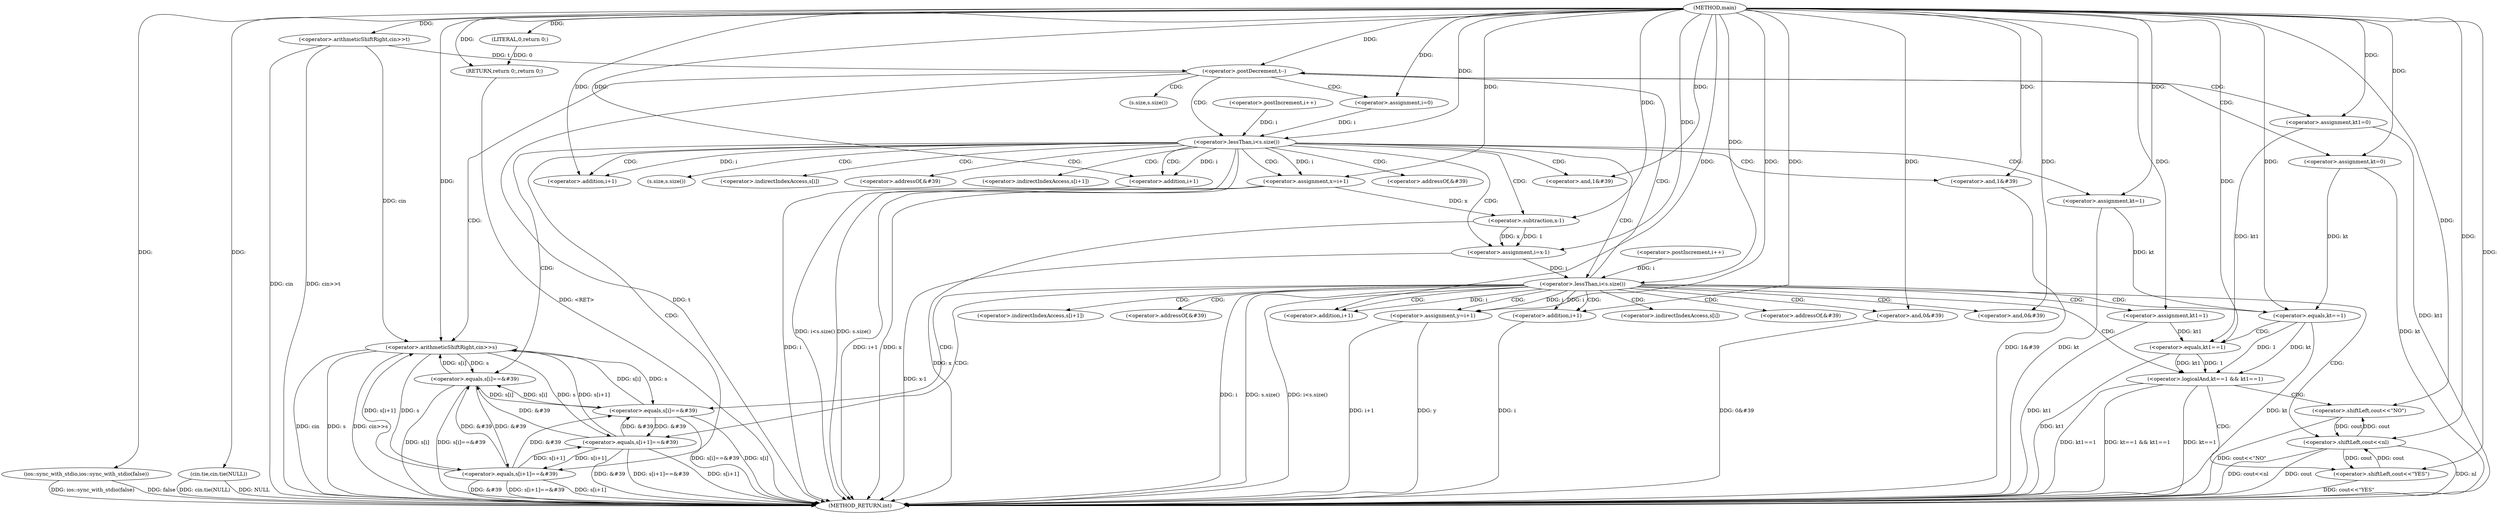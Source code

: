 digraph "main" {  
"1000101" [label = "(METHOD,main)" ]
"1000233" [label = "(METHOD_RETURN,int)" ]
"1000103" [label = "(ios::sync_with_stdio,ios::sync_with_stdio(false))" ]
"1000105" [label = "(cin.tie,cin.tie(NULL))" ]
"1000108" [label = "(<operator>.arithmeticShiftRight,cin>>t)" ]
"1000231" [label = "(RETURN,return 0;,return 0;)" ]
"1000112" [label = "(<operator>.postDecrement,t--)" ]
"1000232" [label = "(LITERAL,0,return 0;)" ]
"1000116" [label = "(<operator>.arithmeticShiftRight,cin>>s)" ]
"1000120" [label = "(<operator>.assignment,kt=0)" ]
"1000124" [label = "(<operator>.assignment,kt1=0)" ]
"1000228" [label = "(<operator>.shiftLeft,cout<<nl)" ]
"1000131" [label = "(<operator>.assignment,i=0)" ]
"1000134" [label = "(<operator>.lessThan,i<s.size())" ]
"1000172" [label = "(<operator>.assignment,i=x-1)" ]
"1000177" [label = "(<operator>.lessThan,i<s.size())" ]
"1000214" [label = "(<operator>.logicalAnd,kt==1 && kt1==1)" ]
"1000221" [label = "(<operator>.shiftLeft,cout<<\"NO\")" ]
"1000137" [label = "(<operator>.postIncrement,i++)" ]
"1000140" [label = "(<operator>.equals,s[i]==&#39)" ]
"1000146" [label = "(<operator>.and,1&#39)" ]
"1000149" [label = "(<operator>.equals,s[i+1]==&#39)" ]
"1000157" [label = "(<operator>.and,1&#39)" ]
"1000180" [label = "(<operator>.postIncrement,i++)" ]
"1000183" [label = "(<operator>.equals,s[i]==&#39)" ]
"1000189" [label = "(<operator>.and,0&#39)" ]
"1000192" [label = "(<operator>.equals,s[i+1]==&#39)" ]
"1000200" [label = "(<operator>.and,0&#39)" ]
"1000225" [label = "(<operator>.shiftLeft,cout<<\"YES\")" ]
"1000161" [label = "(<operator>.assignment,kt=1)" ]
"1000164" [label = "(<operator>.assignment,x=i+1)" ]
"1000174" [label = "(<operator>.subtraction,x-1)" ]
"1000204" [label = "(<operator>.assignment,kt1=1)" ]
"1000207" [label = "(<operator>.assignment,y=i+1)" ]
"1000215" [label = "(<operator>.equals,kt==1)" ]
"1000218" [label = "(<operator>.equals,kt1==1)" ]
"1000152" [label = "(<operator>.addition,i+1)" ]
"1000166" [label = "(<operator>.addition,i+1)" ]
"1000195" [label = "(<operator>.addition,i+1)" ]
"1000209" [label = "(<operator>.addition,i+1)" ]
"1000136" [label = "(s.size,s.size())" ]
"1000179" [label = "(s.size,s.size())" ]
"1000141" [label = "(<operator>.indirectIndexAccess,s[i])" ]
"1000144" [label = "(<operator>.addressOf,&#39)" ]
"1000150" [label = "(<operator>.indirectIndexAccess,s[i+1])" ]
"1000155" [label = "(<operator>.addressOf,&#39)" ]
"1000184" [label = "(<operator>.indirectIndexAccess,s[i])" ]
"1000187" [label = "(<operator>.addressOf,&#39)" ]
"1000193" [label = "(<operator>.indirectIndexAccess,s[i+1])" ]
"1000198" [label = "(<operator>.addressOf,&#39)" ]
  "1000103" -> "1000233"  [ label = "DDG: ios::sync_with_stdio(false)"] 
  "1000105" -> "1000233"  [ label = "DDG: cin.tie(NULL)"] 
  "1000108" -> "1000233"  [ label = "DDG: cin"] 
  "1000108" -> "1000233"  [ label = "DDG: cin>>t"] 
  "1000112" -> "1000233"  [ label = "DDG: t"] 
  "1000116" -> "1000233"  [ label = "DDG: cin"] 
  "1000116" -> "1000233"  [ label = "DDG: s"] 
  "1000116" -> "1000233"  [ label = "DDG: cin>>s"] 
  "1000120" -> "1000233"  [ label = "DDG: kt"] 
  "1000124" -> "1000233"  [ label = "DDG: kt1"] 
  "1000134" -> "1000233"  [ label = "DDG: s.size()"] 
  "1000134" -> "1000233"  [ label = "DDG: i<s.size()"] 
  "1000140" -> "1000233"  [ label = "DDG: s[i]"] 
  "1000140" -> "1000233"  [ label = "DDG: s[i]==&#39"] 
  "1000149" -> "1000233"  [ label = "DDG: s[i+1]"] 
  "1000149" -> "1000233"  [ label = "DDG: &#39"] 
  "1000149" -> "1000233"  [ label = "DDG: s[i+1]==&#39"] 
  "1000157" -> "1000233"  [ label = "DDG: 1&#39"] 
  "1000161" -> "1000233"  [ label = "DDG: kt"] 
  "1000164" -> "1000233"  [ label = "DDG: x"] 
  "1000166" -> "1000233"  [ label = "DDG: i"] 
  "1000164" -> "1000233"  [ label = "DDG: i+1"] 
  "1000174" -> "1000233"  [ label = "DDG: x"] 
  "1000172" -> "1000233"  [ label = "DDG: x-1"] 
  "1000177" -> "1000233"  [ label = "DDG: i"] 
  "1000177" -> "1000233"  [ label = "DDG: s.size()"] 
  "1000177" -> "1000233"  [ label = "DDG: i<s.size()"] 
  "1000183" -> "1000233"  [ label = "DDG: s[i]"] 
  "1000183" -> "1000233"  [ label = "DDG: s[i]==&#39"] 
  "1000192" -> "1000233"  [ label = "DDG: s[i+1]"] 
  "1000192" -> "1000233"  [ label = "DDG: &#39"] 
  "1000192" -> "1000233"  [ label = "DDG: s[i+1]==&#39"] 
  "1000200" -> "1000233"  [ label = "DDG: 0&#39"] 
  "1000204" -> "1000233"  [ label = "DDG: kt1"] 
  "1000207" -> "1000233"  [ label = "DDG: y"] 
  "1000209" -> "1000233"  [ label = "DDG: i"] 
  "1000207" -> "1000233"  [ label = "DDG: i+1"] 
  "1000215" -> "1000233"  [ label = "DDG: kt"] 
  "1000214" -> "1000233"  [ label = "DDG: kt==1"] 
  "1000218" -> "1000233"  [ label = "DDG: kt1"] 
  "1000214" -> "1000233"  [ label = "DDG: kt1==1"] 
  "1000214" -> "1000233"  [ label = "DDG: kt==1 && kt1==1"] 
  "1000225" -> "1000233"  [ label = "DDG: cout<<\"YES\""] 
  "1000221" -> "1000233"  [ label = "DDG: cout<<\"NO\""] 
  "1000228" -> "1000233"  [ label = "DDG: cout"] 
  "1000228" -> "1000233"  [ label = "DDG: cout<<nl"] 
  "1000231" -> "1000233"  [ label = "DDG: <RET>"] 
  "1000228" -> "1000233"  [ label = "DDG: nl"] 
  "1000103" -> "1000233"  [ label = "DDG: false"] 
  "1000105" -> "1000233"  [ label = "DDG: NULL"] 
  "1000232" -> "1000231"  [ label = "DDG: 0"] 
  "1000101" -> "1000231"  [ label = "DDG: "] 
  "1000101" -> "1000103"  [ label = "DDG: "] 
  "1000101" -> "1000105"  [ label = "DDG: "] 
  "1000101" -> "1000108"  [ label = "DDG: "] 
  "1000101" -> "1000232"  [ label = "DDG: "] 
  "1000108" -> "1000112"  [ label = "DDG: t"] 
  "1000101" -> "1000112"  [ label = "DDG: "] 
  "1000101" -> "1000120"  [ label = "DDG: "] 
  "1000101" -> "1000124"  [ label = "DDG: "] 
  "1000108" -> "1000116"  [ label = "DDG: cin"] 
  "1000101" -> "1000116"  [ label = "DDG: "] 
  "1000140" -> "1000116"  [ label = "DDG: s[i]"] 
  "1000149" -> "1000116"  [ label = "DDG: s[i+1]"] 
  "1000183" -> "1000116"  [ label = "DDG: s[i]"] 
  "1000192" -> "1000116"  [ label = "DDG: s[i+1]"] 
  "1000101" -> "1000131"  [ label = "DDG: "] 
  "1000174" -> "1000172"  [ label = "DDG: 1"] 
  "1000174" -> "1000172"  [ label = "DDG: x"] 
  "1000225" -> "1000228"  [ label = "DDG: cout"] 
  "1000221" -> "1000228"  [ label = "DDG: cout"] 
  "1000101" -> "1000228"  [ label = "DDG: "] 
  "1000131" -> "1000134"  [ label = "DDG: i"] 
  "1000137" -> "1000134"  [ label = "DDG: i"] 
  "1000101" -> "1000134"  [ label = "DDG: "] 
  "1000101" -> "1000172"  [ label = "DDG: "] 
  "1000172" -> "1000177"  [ label = "DDG: i"] 
  "1000180" -> "1000177"  [ label = "DDG: i"] 
  "1000101" -> "1000177"  [ label = "DDG: "] 
  "1000215" -> "1000214"  [ label = "DDG: kt"] 
  "1000215" -> "1000214"  [ label = "DDG: 1"] 
  "1000218" -> "1000214"  [ label = "DDG: 1"] 
  "1000218" -> "1000214"  [ label = "DDG: kt1"] 
  "1000228" -> "1000221"  [ label = "DDG: cout"] 
  "1000101" -> "1000221"  [ label = "DDG: "] 
  "1000116" -> "1000140"  [ label = "DDG: s"] 
  "1000183" -> "1000140"  [ label = "DDG: s[i]"] 
  "1000149" -> "1000140"  [ label = "DDG: &#39"] 
  "1000192" -> "1000140"  [ label = "DDG: &#39"] 
  "1000101" -> "1000146"  [ label = "DDG: "] 
  "1000116" -> "1000149"  [ label = "DDG: s"] 
  "1000192" -> "1000149"  [ label = "DDG: s[i+1]"] 
  "1000140" -> "1000149"  [ label = "DDG: &#39"] 
  "1000101" -> "1000157"  [ label = "DDG: "] 
  "1000101" -> "1000161"  [ label = "DDG: "] 
  "1000101" -> "1000164"  [ label = "DDG: "] 
  "1000134" -> "1000164"  [ label = "DDG: i"] 
  "1000164" -> "1000174"  [ label = "DDG: x"] 
  "1000101" -> "1000174"  [ label = "DDG: "] 
  "1000116" -> "1000183"  [ label = "DDG: s"] 
  "1000140" -> "1000183"  [ label = "DDG: s[i]"] 
  "1000149" -> "1000183"  [ label = "DDG: &#39"] 
  "1000192" -> "1000183"  [ label = "DDG: &#39"] 
  "1000101" -> "1000189"  [ label = "DDG: "] 
  "1000116" -> "1000192"  [ label = "DDG: s"] 
  "1000149" -> "1000192"  [ label = "DDG: s[i+1]"] 
  "1000183" -> "1000192"  [ label = "DDG: &#39"] 
  "1000101" -> "1000200"  [ label = "DDG: "] 
  "1000101" -> "1000204"  [ label = "DDG: "] 
  "1000101" -> "1000207"  [ label = "DDG: "] 
  "1000177" -> "1000207"  [ label = "DDG: i"] 
  "1000120" -> "1000215"  [ label = "DDG: kt"] 
  "1000161" -> "1000215"  [ label = "DDG: kt"] 
  "1000101" -> "1000215"  [ label = "DDG: "] 
  "1000124" -> "1000218"  [ label = "DDG: kt1"] 
  "1000204" -> "1000218"  [ label = "DDG: kt1"] 
  "1000101" -> "1000218"  [ label = "DDG: "] 
  "1000228" -> "1000225"  [ label = "DDG: cout"] 
  "1000101" -> "1000225"  [ label = "DDG: "] 
  "1000134" -> "1000152"  [ label = "DDG: i"] 
  "1000101" -> "1000152"  [ label = "DDG: "] 
  "1000101" -> "1000166"  [ label = "DDG: "] 
  "1000134" -> "1000166"  [ label = "DDG: i"] 
  "1000177" -> "1000195"  [ label = "DDG: i"] 
  "1000101" -> "1000195"  [ label = "DDG: "] 
  "1000101" -> "1000209"  [ label = "DDG: "] 
  "1000177" -> "1000209"  [ label = "DDG: i"] 
  "1000112" -> "1000116"  [ label = "CDG: "] 
  "1000112" -> "1000120"  [ label = "CDG: "] 
  "1000112" -> "1000136"  [ label = "CDG: "] 
  "1000112" -> "1000131"  [ label = "CDG: "] 
  "1000112" -> "1000124"  [ label = "CDG: "] 
  "1000112" -> "1000134"  [ label = "CDG: "] 
  "1000134" -> "1000164"  [ label = "CDG: "] 
  "1000134" -> "1000174"  [ label = "CDG: "] 
  "1000134" -> "1000141"  [ label = "CDG: "] 
  "1000134" -> "1000161"  [ label = "CDG: "] 
  "1000134" -> "1000150"  [ label = "CDG: "] 
  "1000134" -> "1000166"  [ label = "CDG: "] 
  "1000134" -> "1000144"  [ label = "CDG: "] 
  "1000134" -> "1000157"  [ label = "CDG: "] 
  "1000134" -> "1000149"  [ label = "CDG: "] 
  "1000134" -> "1000179"  [ label = "CDG: "] 
  "1000134" -> "1000146"  [ label = "CDG: "] 
  "1000134" -> "1000152"  [ label = "CDG: "] 
  "1000134" -> "1000172"  [ label = "CDG: "] 
  "1000134" -> "1000155"  [ label = "CDG: "] 
  "1000134" -> "1000177"  [ label = "CDG: "] 
  "1000134" -> "1000140"  [ label = "CDG: "] 
  "1000177" -> "1000200"  [ label = "CDG: "] 
  "1000177" -> "1000183"  [ label = "CDG: "] 
  "1000177" -> "1000204"  [ label = "CDG: "] 
  "1000177" -> "1000112"  [ label = "CDG: "] 
  "1000177" -> "1000214"  [ label = "CDG: "] 
  "1000177" -> "1000192"  [ label = "CDG: "] 
  "1000177" -> "1000198"  [ label = "CDG: "] 
  "1000177" -> "1000187"  [ label = "CDG: "] 
  "1000177" -> "1000195"  [ label = "CDG: "] 
  "1000177" -> "1000189"  [ label = "CDG: "] 
  "1000177" -> "1000215"  [ label = "CDG: "] 
  "1000177" -> "1000207"  [ label = "CDG: "] 
  "1000177" -> "1000193"  [ label = "CDG: "] 
  "1000177" -> "1000184"  [ label = "CDG: "] 
  "1000177" -> "1000209"  [ label = "CDG: "] 
  "1000177" -> "1000228"  [ label = "CDG: "] 
  "1000214" -> "1000221"  [ label = "CDG: "] 
  "1000214" -> "1000225"  [ label = "CDG: "] 
  "1000215" -> "1000218"  [ label = "CDG: "] 
}
